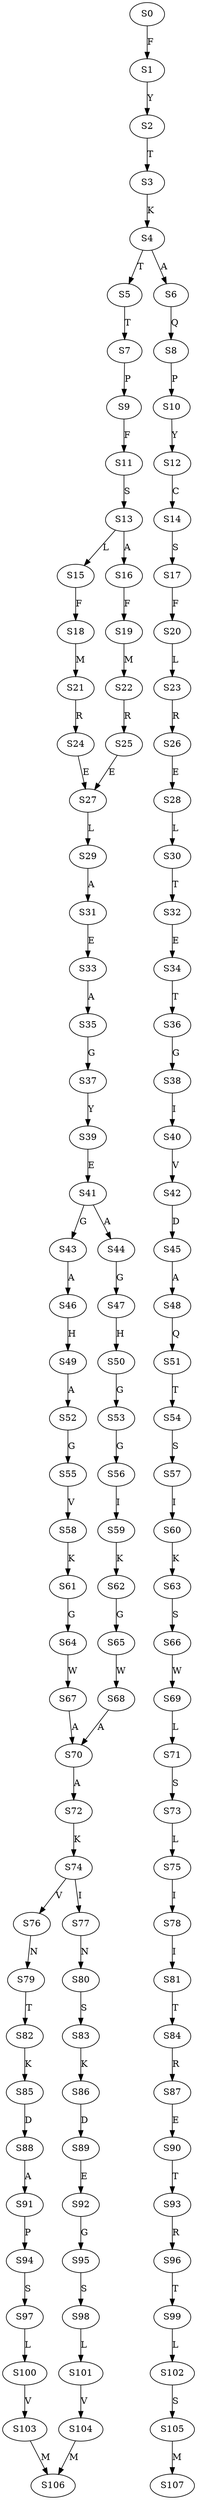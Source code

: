 strict digraph  {
	S0 -> S1 [ label = F ];
	S1 -> S2 [ label = Y ];
	S2 -> S3 [ label = T ];
	S3 -> S4 [ label = K ];
	S4 -> S5 [ label = T ];
	S4 -> S6 [ label = A ];
	S5 -> S7 [ label = T ];
	S6 -> S8 [ label = Q ];
	S7 -> S9 [ label = P ];
	S8 -> S10 [ label = P ];
	S9 -> S11 [ label = F ];
	S10 -> S12 [ label = Y ];
	S11 -> S13 [ label = S ];
	S12 -> S14 [ label = C ];
	S13 -> S15 [ label = L ];
	S13 -> S16 [ label = A ];
	S14 -> S17 [ label = S ];
	S15 -> S18 [ label = F ];
	S16 -> S19 [ label = F ];
	S17 -> S20 [ label = F ];
	S18 -> S21 [ label = M ];
	S19 -> S22 [ label = M ];
	S20 -> S23 [ label = L ];
	S21 -> S24 [ label = R ];
	S22 -> S25 [ label = R ];
	S23 -> S26 [ label = R ];
	S24 -> S27 [ label = E ];
	S25 -> S27 [ label = E ];
	S26 -> S28 [ label = E ];
	S27 -> S29 [ label = L ];
	S28 -> S30 [ label = L ];
	S29 -> S31 [ label = A ];
	S30 -> S32 [ label = T ];
	S31 -> S33 [ label = E ];
	S32 -> S34 [ label = E ];
	S33 -> S35 [ label = A ];
	S34 -> S36 [ label = T ];
	S35 -> S37 [ label = G ];
	S36 -> S38 [ label = G ];
	S37 -> S39 [ label = Y ];
	S38 -> S40 [ label = I ];
	S39 -> S41 [ label = E ];
	S40 -> S42 [ label = V ];
	S41 -> S43 [ label = G ];
	S41 -> S44 [ label = A ];
	S42 -> S45 [ label = D ];
	S43 -> S46 [ label = A ];
	S44 -> S47 [ label = G ];
	S45 -> S48 [ label = A ];
	S46 -> S49 [ label = H ];
	S47 -> S50 [ label = H ];
	S48 -> S51 [ label = Q ];
	S49 -> S52 [ label = A ];
	S50 -> S53 [ label = G ];
	S51 -> S54 [ label = T ];
	S52 -> S55 [ label = G ];
	S53 -> S56 [ label = G ];
	S54 -> S57 [ label = S ];
	S55 -> S58 [ label = V ];
	S56 -> S59 [ label = I ];
	S57 -> S60 [ label = I ];
	S58 -> S61 [ label = K ];
	S59 -> S62 [ label = K ];
	S60 -> S63 [ label = K ];
	S61 -> S64 [ label = G ];
	S62 -> S65 [ label = G ];
	S63 -> S66 [ label = S ];
	S64 -> S67 [ label = W ];
	S65 -> S68 [ label = W ];
	S66 -> S69 [ label = W ];
	S67 -> S70 [ label = A ];
	S68 -> S70 [ label = A ];
	S69 -> S71 [ label = L ];
	S70 -> S72 [ label = A ];
	S71 -> S73 [ label = S ];
	S72 -> S74 [ label = K ];
	S73 -> S75 [ label = L ];
	S74 -> S76 [ label = V ];
	S74 -> S77 [ label = I ];
	S75 -> S78 [ label = I ];
	S76 -> S79 [ label = N ];
	S77 -> S80 [ label = N ];
	S78 -> S81 [ label = I ];
	S79 -> S82 [ label = T ];
	S80 -> S83 [ label = S ];
	S81 -> S84 [ label = T ];
	S82 -> S85 [ label = K ];
	S83 -> S86 [ label = K ];
	S84 -> S87 [ label = R ];
	S85 -> S88 [ label = D ];
	S86 -> S89 [ label = D ];
	S87 -> S90 [ label = E ];
	S88 -> S91 [ label = A ];
	S89 -> S92 [ label = E ];
	S90 -> S93 [ label = T ];
	S91 -> S94 [ label = P ];
	S92 -> S95 [ label = G ];
	S93 -> S96 [ label = R ];
	S94 -> S97 [ label = S ];
	S95 -> S98 [ label = S ];
	S96 -> S99 [ label = T ];
	S97 -> S100 [ label = L ];
	S98 -> S101 [ label = L ];
	S99 -> S102 [ label = L ];
	S100 -> S103 [ label = V ];
	S101 -> S104 [ label = V ];
	S102 -> S105 [ label = S ];
	S103 -> S106 [ label = M ];
	S104 -> S106 [ label = M ];
	S105 -> S107 [ label = M ];
}
